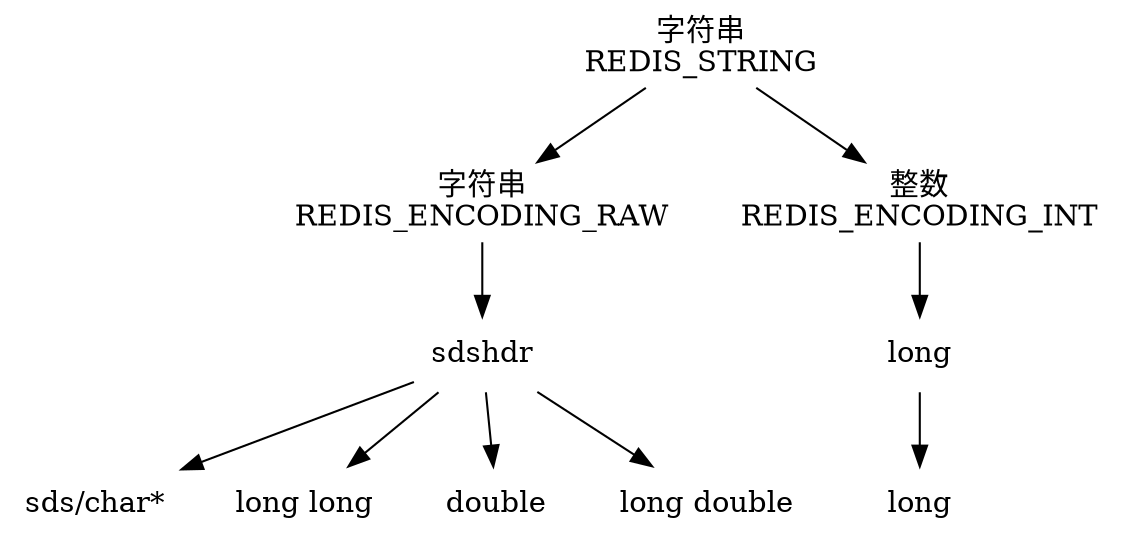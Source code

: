 digraph redis_string {

    node[shape=plaintext];

    // type

    REDIS_STRING [label="字符串\nREDIS_STRING"];

    // encoding

    REDIS_ENCODING_RAW [label="字符串\nREDIS_ENCODING_RAW"];
    REDIS_ENCODING_INT [label="整数\nREDIS_ENCODING_INT"];

    // edge

    REDIS_STRING -> REDIS_ENCODING_RAW;
    REDIS_STRING -> REDIS_ENCODING_INT;

    REDIS_ENCODING_RAW -> sdshdr;
    REDIS_ENCODING_INT -> long;

    // datastruct 1

    sdshdr [label="sdshdr"];
    sds [label="sds/char*"];
    long_long [label="long long"];
    double [label="double"];
    long_double [label="long double"];

    sdshdr -> sds;
    sdshdr -> long_long;
    sdshdr -> double;
    sdshdr -> long_double;

    // datastruct 2

    long [label="long"];
    long_type [label="long"];

    long -> long_type;


}
